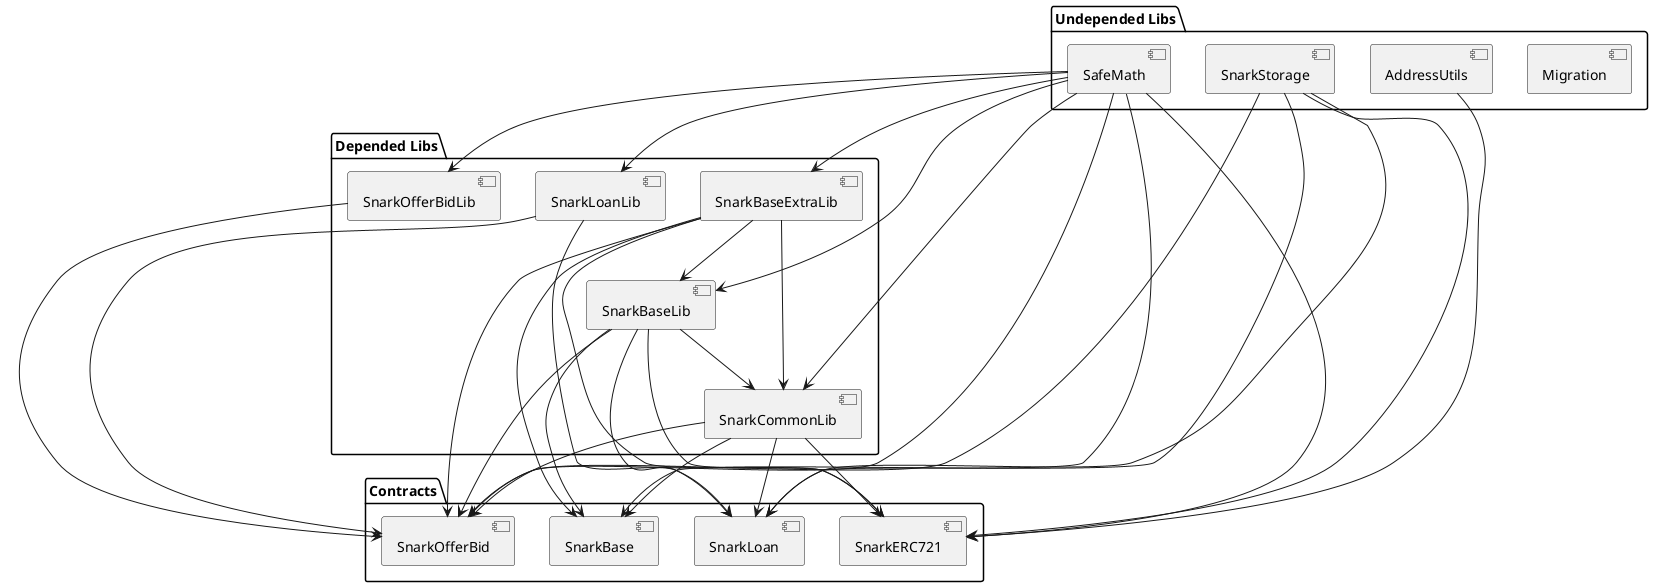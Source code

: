 @startuml Deploy Scheme

package "Undepended Libs" {
  [Migration]
  [SnarkStorage]
  [AddressUtils]
  [SafeMath]
}

package "Depended Libs" {
  [SnarkBaseExtraLib]
  [SnarkBaseLib]
  [SnarkCommonLib]
  [SnarkOfferBidLib]
  [SnarkLoanLib]
}

package "Contracts" {
  [SnarkBase]
  [SnarkOfferBid]
  [SnarkLoan]
  [SnarkERC721]
}

[SafeMath] --> [SnarkBaseExtraLib]
[SafeMath] --> [SnarkBaseLib]
[SnarkBaseExtraLib] --> [SnarkBaseLib]
[SafeMath] --> [SnarkCommonLib]
[SnarkBaseLib] --> [SnarkCommonLib]
[SnarkBaseExtraLib] --> [SnarkCommonLib]
[SafeMath] --> [SnarkOfferBidLib]
[SafeMath] --> [SnarkLoanLib]

[SnarkStorage] --> [SnarkBase]
[SnarkCommonLib] --> [SnarkBase]
[SnarkBaseLib] --> [SnarkBase]
[SnarkBaseExtraLib] --> [SnarkBase]

[SnarkStorage] --> [SnarkOfferBid]
[SafeMath] --> [SnarkOfferBid]
[SnarkCommonLib] --> [SnarkOfferBid]
[SnarkBaseLib] --> [SnarkOfferBid]
[SnarkBaseExtraLib] --> [SnarkOfferBid]
[SnarkOfferBidLib] --> [SnarkOfferBid]
[SnarkLoanLib] --> [SnarkOfferBid]

[SnarkStorage] --> [SnarkLoan]
[SafeMath] --> [SnarkLoan]
[SnarkCommonLib] --> [SnarkLoan]
[SnarkBaseLib] --> [SnarkLoan]
[SnarkLoanLib] --> [SnarkLoan]

[SnarkStorage] --> [SnarkERC721]
[SafeMath] --> [SnarkERC721]
[AddressUtils] --> [SnarkERC721]
[SnarkCommonLib] --> [SnarkERC721]
[SnarkBaseLib] --> [SnarkERC721]
[SnarkBaseExtraLib] --> [SnarkERC721]


@enduml